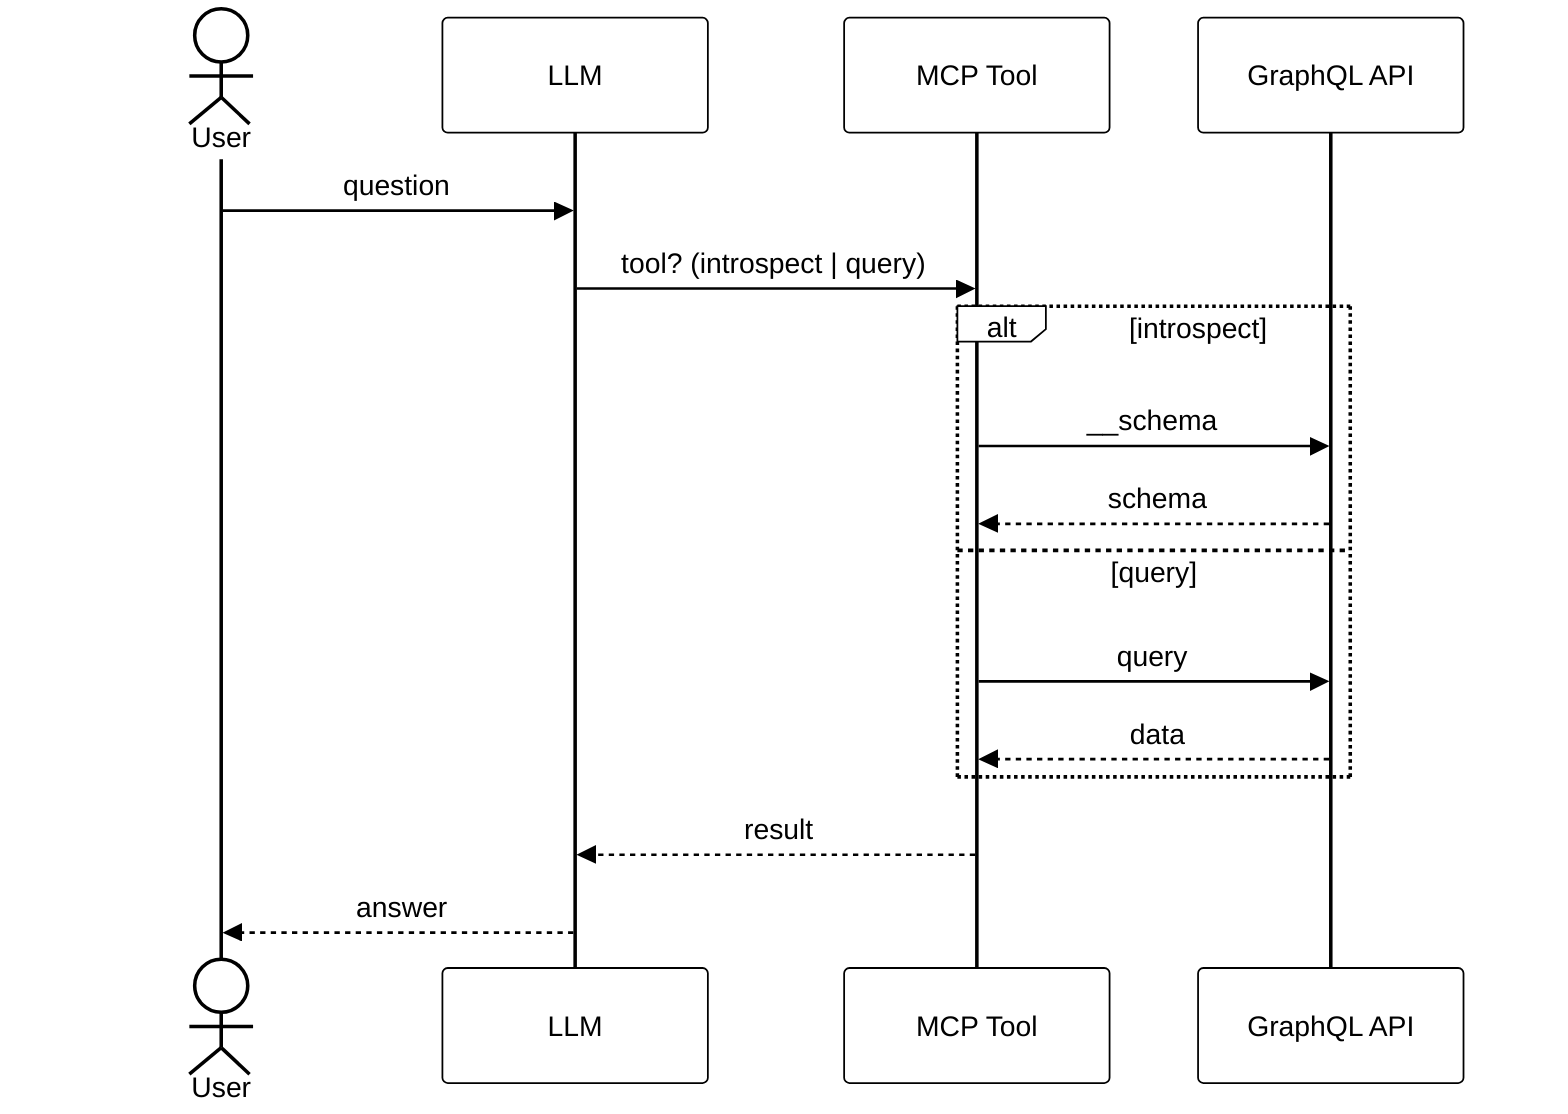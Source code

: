 %%{init: {
  "theme": "base",
  "themeVariables": {
    "background": "#ffffff",
    "primaryColor": "#ffffff",
    "secondaryColor": "#ffffff",
    "tertiaryColor": "#ffffff",
    "primaryTextColor": "#000000",
    "lineColor": "#000000",
    "actorBorder": "#000000",
    "actorTextColor": "#000000",
    "arrowheadColor": "#000000",
    "noteBkgColor": "#f8f8f8",
    "noteTextColor": "#000000"
  }
}}%%
sequenceDiagram
    actor U as User
    participant L as LLM
    participant M as MCP Tool
    participant G as GraphQL API

    U->>L: question
    L->>M: tool? (introspect | query)
    alt introspect
        M->>G: __schema
        G-->>M: schema
    else query
        M->>G: query
        G-->>M: data
    end
    M-->>L: result
    L-->>U: answer